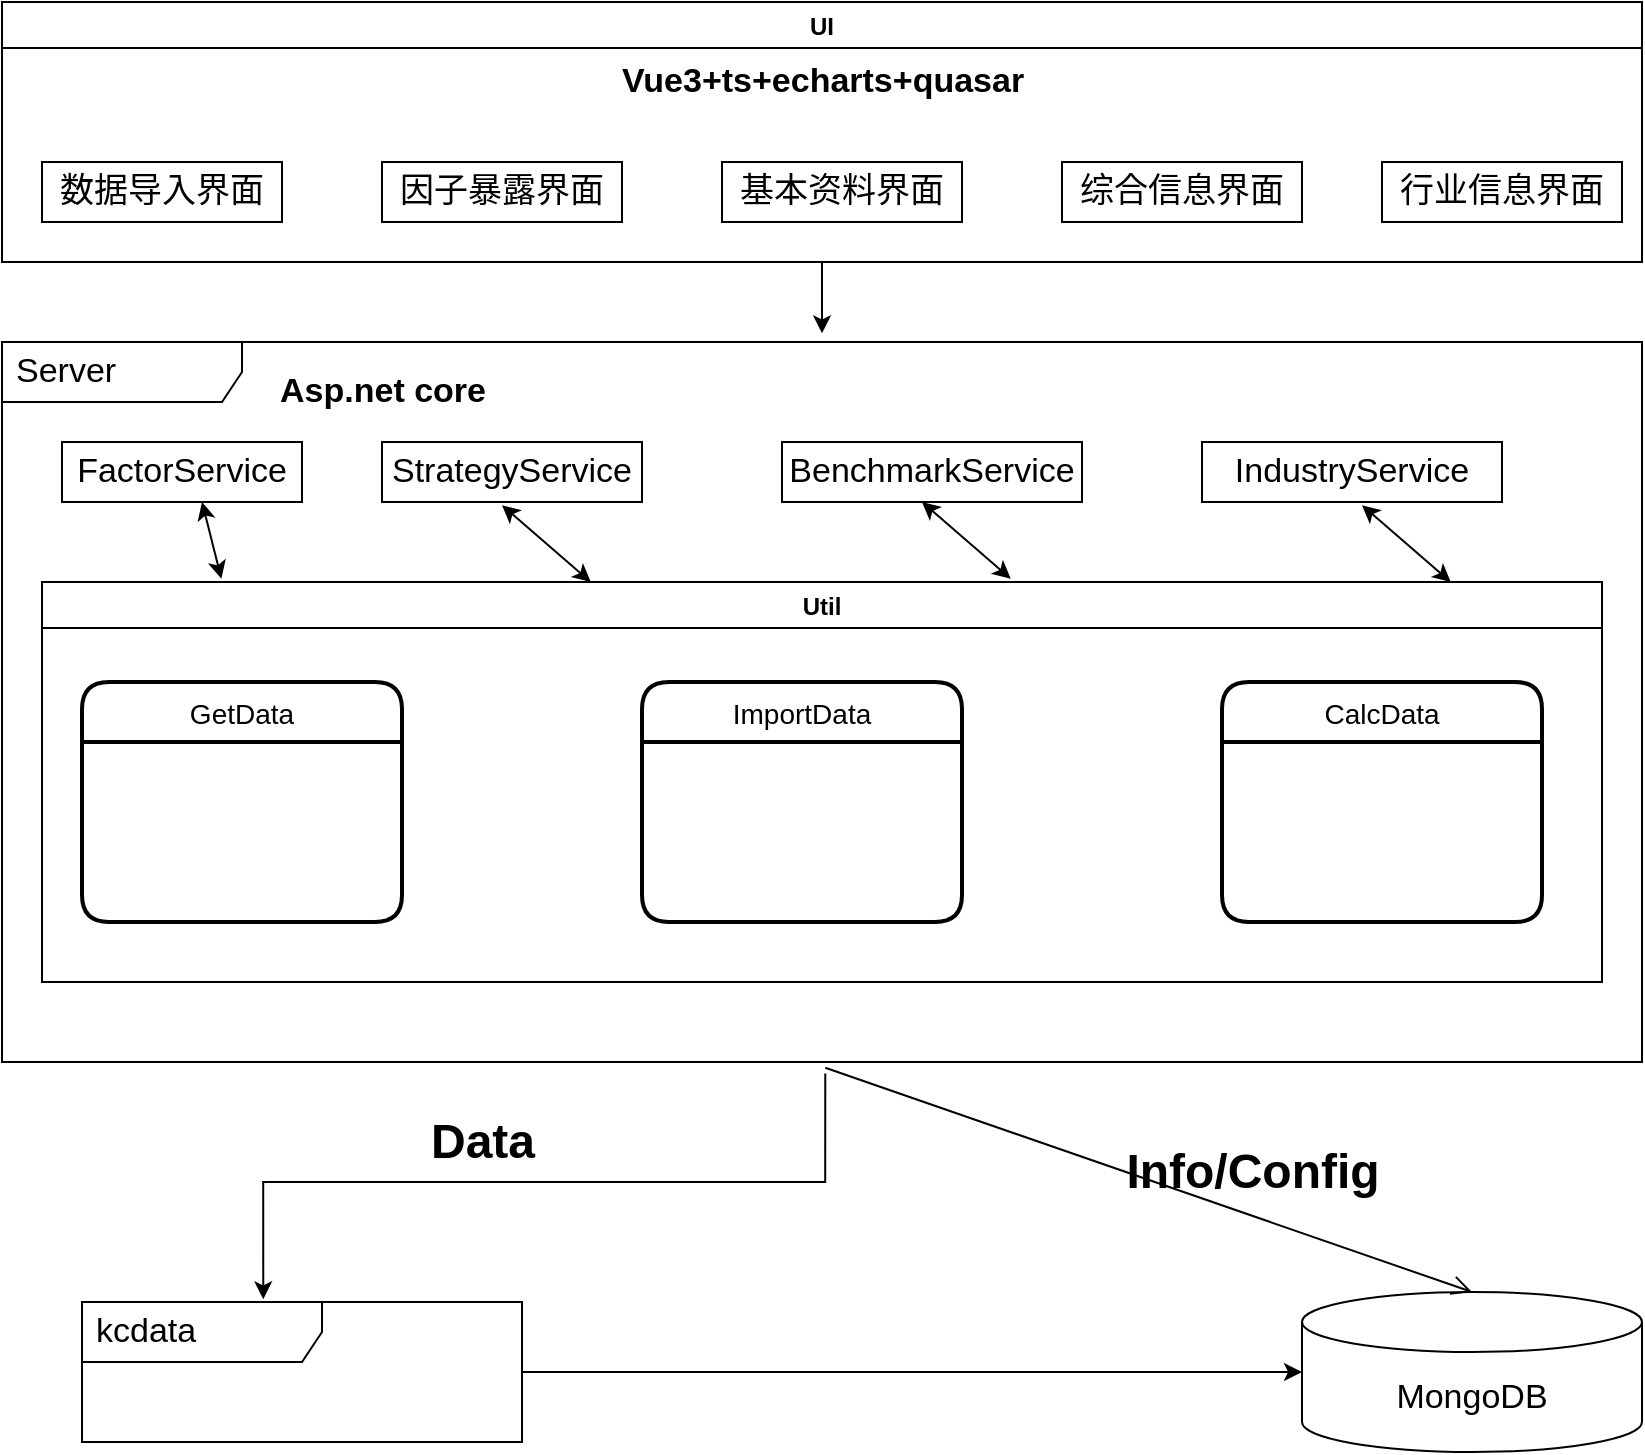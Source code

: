 <mxfile version="18.0.3" type="github">
  <diagram id="Xm_Gl37sh-T-d4cd5kCz" name="Page-1">
    <mxGraphModel dx="996" dy="559" grid="1" gridSize="10" guides="1" tooltips="1" connect="1" arrows="1" fold="1" page="1" pageScale="1" pageWidth="827" pageHeight="1169" math="0" shadow="0">
      <root>
        <mxCell id="0" />
        <mxCell id="1" parent="0" />
        <mxCell id="3X6cmDL83aPK71B-kPK6-17" style="edgeStyle=orthogonalEdgeStyle;rounded=0;orthogonalLoop=1;jettySize=auto;html=1;exitX=0.5;exitY=1;exitDx=0;exitDy=0;entryX=0.5;entryY=-0.012;entryDx=0;entryDy=0;entryPerimeter=0;fontSize=17;" parent="1" source="3X6cmDL83aPK71B-kPK6-1" target="3X6cmDL83aPK71B-kPK6-7" edge="1">
          <mxGeometry relative="1" as="geometry" />
        </mxCell>
        <mxCell id="3X6cmDL83aPK71B-kPK6-1" value="UI" style="swimlane;" parent="1" vertex="1">
          <mxGeometry width="820" height="130" as="geometry" />
        </mxCell>
        <mxCell id="3X6cmDL83aPK71B-kPK6-2" value="&lt;b style=&quot;font-size: 17px;&quot;&gt;Vue3+ts+echarts+quasar&lt;/b&gt;" style="text;html=1;align=center;verticalAlign=middle;resizable=0;points=[];autosize=1;strokeColor=none;fillColor=none;fontSize=17;" parent="3X6cmDL83aPK71B-kPK6-1" vertex="1">
          <mxGeometry x="300" y="25" width="220" height="30" as="geometry" />
        </mxCell>
        <UserObject label="因子暴露界面" treeRoot="1" id="3X6cmDL83aPK71B-kPK6-3">
          <mxCell style="whiteSpace=wrap;html=1;align=center;treeFolding=1;treeMoving=1;newEdgeStyle={&quot;edgeStyle&quot;:&quot;elbowEdgeStyle&quot;,&quot;startArrow&quot;:&quot;none&quot;,&quot;endArrow&quot;:&quot;none&quot;};fontSize=17;" parent="3X6cmDL83aPK71B-kPK6-1" vertex="1">
            <mxGeometry x="190" y="80" width="120" height="30" as="geometry" />
          </mxCell>
        </UserObject>
        <UserObject label="基本资料界面" treeRoot="1" id="3X6cmDL83aPK71B-kPK6-4">
          <mxCell style="whiteSpace=wrap;html=1;align=center;treeFolding=1;treeMoving=1;newEdgeStyle={&quot;edgeStyle&quot;:&quot;elbowEdgeStyle&quot;,&quot;startArrow&quot;:&quot;none&quot;,&quot;endArrow&quot;:&quot;none&quot;};fontSize=17;" parent="3X6cmDL83aPK71B-kPK6-1" vertex="1">
            <mxGeometry x="360" y="80" width="120" height="30" as="geometry" />
          </mxCell>
        </UserObject>
        <UserObject label="综合信息界面" treeRoot="1" id="3X6cmDL83aPK71B-kPK6-5">
          <mxCell style="whiteSpace=wrap;html=1;align=center;treeFolding=1;treeMoving=1;newEdgeStyle={&quot;edgeStyle&quot;:&quot;elbowEdgeStyle&quot;,&quot;startArrow&quot;:&quot;none&quot;,&quot;endArrow&quot;:&quot;none&quot;};fontSize=17;" parent="3X6cmDL83aPK71B-kPK6-1" vertex="1">
            <mxGeometry x="530" y="80" width="120" height="30" as="geometry" />
          </mxCell>
        </UserObject>
        <UserObject label="行业信息界面" treeRoot="1" id="3X6cmDL83aPK71B-kPK6-6">
          <mxCell style="whiteSpace=wrap;html=1;align=center;treeFolding=1;treeMoving=1;newEdgeStyle={&quot;edgeStyle&quot;:&quot;elbowEdgeStyle&quot;,&quot;startArrow&quot;:&quot;none&quot;,&quot;endArrow&quot;:&quot;none&quot;};fontSize=17;" parent="3X6cmDL83aPK71B-kPK6-1" vertex="1">
            <mxGeometry x="690" y="80" width="120" height="30" as="geometry" />
          </mxCell>
        </UserObject>
        <UserObject label="数据导入界面" treeRoot="1" id="3X6cmDL83aPK71B-kPK6-8">
          <mxCell style="whiteSpace=wrap;html=1;align=center;treeFolding=1;treeMoving=1;newEdgeStyle={&quot;edgeStyle&quot;:&quot;elbowEdgeStyle&quot;,&quot;startArrow&quot;:&quot;none&quot;,&quot;endArrow&quot;:&quot;none&quot;};fontSize=17;" parent="3X6cmDL83aPK71B-kPK6-1" vertex="1">
            <mxGeometry x="20" y="80" width="120" height="30" as="geometry" />
          </mxCell>
        </UserObject>
        <mxCell id="3X6cmDL83aPK71B-kPK6-18" style="edgeStyle=orthogonalEdgeStyle;rounded=0;orthogonalLoop=1;jettySize=auto;html=1;entryX=0.412;entryY=-0.019;entryDx=0;entryDy=0;entryPerimeter=0;fontSize=17;exitX=0.502;exitY=1.016;exitDx=0;exitDy=0;exitPerimeter=0;" parent="1" source="3X6cmDL83aPK71B-kPK6-7" target="3X6cmDL83aPK71B-kPK6-16" edge="1">
          <mxGeometry relative="1" as="geometry">
            <mxPoint x="150" y="540" as="sourcePoint" />
          </mxGeometry>
        </mxCell>
        <mxCell id="3X6cmDL83aPK71B-kPK6-7" value="Server" style="shape=umlFrame;whiteSpace=wrap;html=1;width=120;height=30;boundedLbl=1;verticalAlign=middle;align=left;spacingLeft=5;fontSize=17;" parent="1" vertex="1">
          <mxGeometry y="170" width="820" height="360" as="geometry" />
        </mxCell>
        <UserObject label="FactorService" treeRoot="1" id="3X6cmDL83aPK71B-kPK6-9">
          <mxCell style="whiteSpace=wrap;html=1;align=center;treeFolding=1;treeMoving=1;newEdgeStyle={&quot;edgeStyle&quot;:&quot;elbowEdgeStyle&quot;,&quot;startArrow&quot;:&quot;none&quot;,&quot;endArrow&quot;:&quot;none&quot;};fontSize=17;" parent="1" vertex="1">
            <mxGeometry x="30" y="220" width="120" height="30" as="geometry" />
          </mxCell>
        </UserObject>
        <mxCell id="3X6cmDL83aPK71B-kPK6-10" value="&lt;b style=&quot;font-size: 17px;&quot;&gt;Asp.net core&lt;/b&gt;" style="text;html=1;align=center;verticalAlign=middle;resizable=0;points=[];autosize=1;strokeColor=none;fillColor=none;fontSize=17;" parent="1" vertex="1">
          <mxGeometry x="130" y="180" width="120" height="30" as="geometry" />
        </mxCell>
        <UserObject label="StrategyService" treeRoot="1" id="3X6cmDL83aPK71B-kPK6-11">
          <mxCell style="whiteSpace=wrap;html=1;align=center;treeFolding=1;treeMoving=1;newEdgeStyle={&quot;edgeStyle&quot;:&quot;elbowEdgeStyle&quot;,&quot;startArrow&quot;:&quot;none&quot;,&quot;endArrow&quot;:&quot;none&quot;};fontSize=17;" parent="1" vertex="1">
            <mxGeometry x="190" y="220" width="130" height="30" as="geometry" />
          </mxCell>
        </UserObject>
        <UserObject label="BenchmarkService" treeRoot="1" id="3X6cmDL83aPK71B-kPK6-12">
          <mxCell style="whiteSpace=wrap;html=1;align=center;treeFolding=1;treeMoving=1;newEdgeStyle={&quot;edgeStyle&quot;:&quot;elbowEdgeStyle&quot;,&quot;startArrow&quot;:&quot;none&quot;,&quot;endArrow&quot;:&quot;none&quot;};fontSize=17;" parent="1" vertex="1">
            <mxGeometry x="390" y="220" width="150" height="30" as="geometry" />
          </mxCell>
        </UserObject>
        <mxCell id="3X6cmDL83aPK71B-kPK6-15" value="MongoDB" style="shape=cylinder3;whiteSpace=wrap;html=1;boundedLbl=1;backgroundOutline=1;size=15;fontSize=17;" parent="1" vertex="1">
          <mxGeometry x="650" y="645" width="170" height="80" as="geometry" />
        </mxCell>
        <mxCell id="3X6cmDL83aPK71B-kPK6-19" style="edgeStyle=orthogonalEdgeStyle;rounded=0;orthogonalLoop=1;jettySize=auto;html=1;fontSize=17;entryX=0;entryY=0.5;entryDx=0;entryDy=0;entryPerimeter=0;" parent="1" source="3X6cmDL83aPK71B-kPK6-16" edge="1" target="3X6cmDL83aPK71B-kPK6-15">
          <mxGeometry relative="1" as="geometry">
            <mxPoint x="530" y="470" as="targetPoint" />
            <Array as="points" />
          </mxGeometry>
        </mxCell>
        <mxCell id="3X6cmDL83aPK71B-kPK6-16" value="kcdata" style="shape=umlFrame;whiteSpace=wrap;html=1;width=120;height=30;boundedLbl=1;verticalAlign=middle;align=left;spacingLeft=5;fontSize=17;" parent="1" vertex="1">
          <mxGeometry x="40" y="650" width="220" height="70" as="geometry" />
        </mxCell>
        <UserObject label="IndustryService" treeRoot="1" id="6B3HTcodIS8T6qcXTKBk-1">
          <mxCell style="whiteSpace=wrap;html=1;align=center;treeFolding=1;treeMoving=1;newEdgeStyle={&quot;edgeStyle&quot;:&quot;elbowEdgeStyle&quot;,&quot;startArrow&quot;:&quot;none&quot;,&quot;endArrow&quot;:&quot;none&quot;};fontSize=17;" vertex="1" parent="1">
            <mxGeometry x="600" y="220" width="150" height="30" as="geometry" />
          </mxCell>
        </UserObject>
        <mxCell id="6B3HTcodIS8T6qcXTKBk-2" value="GetData" style="swimlane;childLayout=stackLayout;horizontal=1;startSize=30;horizontalStack=0;rounded=1;fontSize=14;fontStyle=0;strokeWidth=2;resizeParent=0;resizeLast=1;shadow=0;dashed=0;align=center;" vertex="1" parent="1">
          <mxGeometry x="40" y="340" width="160" height="120" as="geometry" />
        </mxCell>
        <mxCell id="6B3HTcodIS8T6qcXTKBk-15" value="Util" style="swimlane;" vertex="1" parent="1">
          <mxGeometry x="20" y="290" width="780" height="200" as="geometry" />
        </mxCell>
        <mxCell id="6B3HTcodIS8T6qcXTKBk-4" value="CalcData" style="swimlane;childLayout=stackLayout;horizontal=1;startSize=30;horizontalStack=0;rounded=1;fontSize=14;fontStyle=0;strokeWidth=2;resizeParent=0;resizeLast=1;shadow=0;dashed=0;align=center;" vertex="1" parent="6B3HTcodIS8T6qcXTKBk-15">
          <mxGeometry x="590" y="50" width="160" height="120" as="geometry" />
        </mxCell>
        <mxCell id="6B3HTcodIS8T6qcXTKBk-7" value="ImportData" style="swimlane;childLayout=stackLayout;horizontal=1;startSize=30;horizontalStack=0;rounded=1;fontSize=14;fontStyle=0;strokeWidth=2;resizeParent=0;resizeLast=1;shadow=0;dashed=0;align=center;" vertex="1" parent="6B3HTcodIS8T6qcXTKBk-15">
          <mxGeometry x="300" y="50" width="160" height="120" as="geometry" />
        </mxCell>
        <mxCell id="6B3HTcodIS8T6qcXTKBk-17" value="" style="endArrow=open;startArrow=none;endFill=0;startFill=0;endSize=8;html=1;verticalAlign=bottom;labelBackgroundColor=none;strokeWidth=1;rounded=0;exitX=0.502;exitY=1.008;exitDx=0;exitDy=0;exitPerimeter=0;entryX=0.5;entryY=0;entryDx=0;entryDy=0;entryPerimeter=0;" edge="1" parent="1" source="3X6cmDL83aPK71B-kPK6-7" target="3X6cmDL83aPK71B-kPK6-15">
          <mxGeometry width="160" relative="1" as="geometry">
            <mxPoint x="530" y="590" as="sourcePoint" />
            <mxPoint x="690" y="590" as="targetPoint" />
          </mxGeometry>
        </mxCell>
        <mxCell id="6B3HTcodIS8T6qcXTKBk-18" value="Data" style="text;strokeColor=none;fillColor=none;html=1;fontSize=24;fontStyle=1;verticalAlign=middle;align=center;" vertex="1" parent="1">
          <mxGeometry x="170" y="550" width="140" height="40" as="geometry" />
        </mxCell>
        <mxCell id="6B3HTcodIS8T6qcXTKBk-19" value="Info/Config" style="text;strokeColor=none;fillColor=none;html=1;fontSize=24;fontStyle=1;verticalAlign=middle;align=center;" vertex="1" parent="1">
          <mxGeometry x="555" y="565" width="140" height="40" as="geometry" />
        </mxCell>
        <mxCell id="6B3HTcodIS8T6qcXTKBk-20" value="" style="endArrow=classic;startArrow=classic;html=1;rounded=0;exitX=0.115;exitY=-0.008;exitDx=0;exitDy=0;exitPerimeter=0;" edge="1" parent="1" source="6B3HTcodIS8T6qcXTKBk-15">
          <mxGeometry width="50" height="50" relative="1" as="geometry">
            <mxPoint x="50" y="300" as="sourcePoint" />
            <mxPoint x="100" y="250" as="targetPoint" />
          </mxGeometry>
        </mxCell>
        <mxCell id="6B3HTcodIS8T6qcXTKBk-22" value="" style="endArrow=classic;startArrow=classic;html=1;rounded=0;" edge="1" parent="1" source="6B3HTcodIS8T6qcXTKBk-15">
          <mxGeometry width="50" height="50" relative="1" as="geometry">
            <mxPoint x="259.7" y="290" as="sourcePoint" />
            <mxPoint x="250" y="251.6" as="targetPoint" />
            <Array as="points" />
          </mxGeometry>
        </mxCell>
        <mxCell id="6B3HTcodIS8T6qcXTKBk-23" value="" style="endArrow=classic;startArrow=classic;html=1;rounded=0;" edge="1" parent="1">
          <mxGeometry width="50" height="50" relative="1" as="geometry">
            <mxPoint x="504.393" y="288.4" as="sourcePoint" />
            <mxPoint x="460" y="250.0" as="targetPoint" />
            <Array as="points" />
          </mxGeometry>
        </mxCell>
        <mxCell id="6B3HTcodIS8T6qcXTKBk-24" value="" style="endArrow=classic;startArrow=classic;html=1;rounded=0;" edge="1" parent="1">
          <mxGeometry width="50" height="50" relative="1" as="geometry">
            <mxPoint x="724.393" y="290" as="sourcePoint" />
            <mxPoint x="680" y="251.6" as="targetPoint" />
            <Array as="points" />
          </mxGeometry>
        </mxCell>
      </root>
    </mxGraphModel>
  </diagram>
</mxfile>
